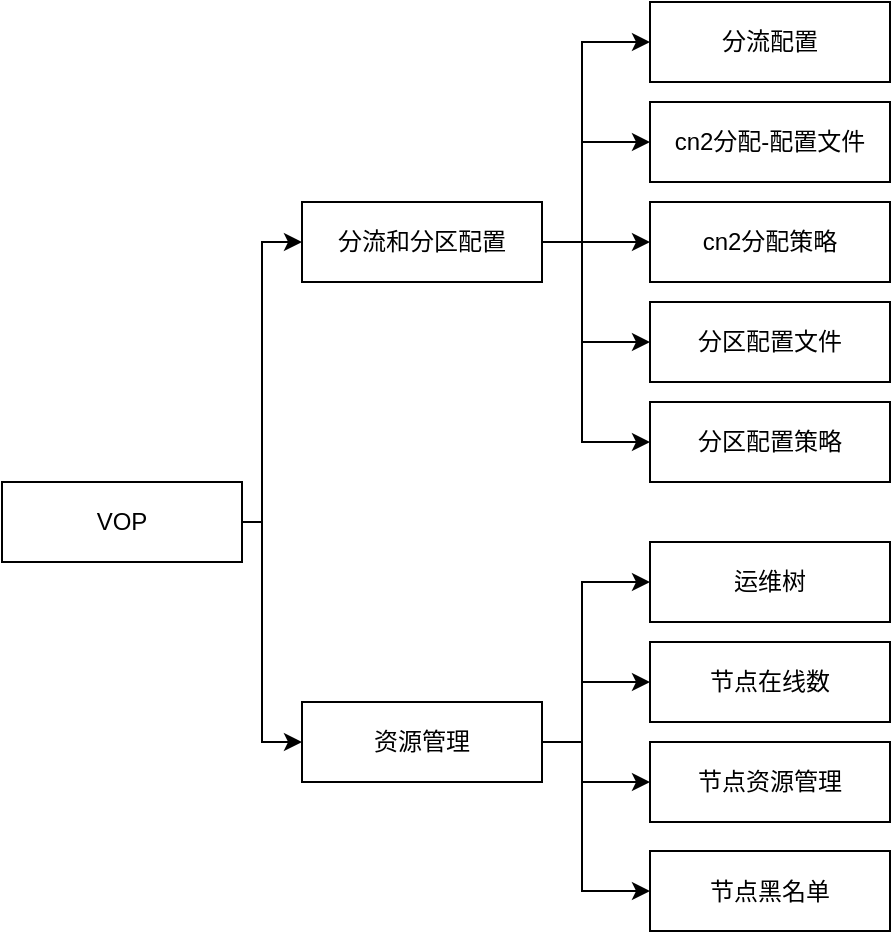 <mxfile version="14.8.0" type="github">
  <diagram id="YNfQ12_H4-abK58z41uk" name="Page-1">
    <mxGraphModel dx="1422" dy="762" grid="1" gridSize="10" guides="1" tooltips="1" connect="1" arrows="1" fold="1" page="1" pageScale="1" pageWidth="827" pageHeight="1169" math="0" shadow="0">
      <root>
        <mxCell id="0" />
        <mxCell id="1" parent="0" />
        <mxCell id="9xCUj37M5p90MkXv-arF-14" style="edgeStyle=orthogonalEdgeStyle;rounded=0;orthogonalLoop=1;jettySize=auto;html=1;entryX=0;entryY=0.5;entryDx=0;entryDy=0;" edge="1" parent="1" source="9xCUj37M5p90MkXv-arF-1" target="9xCUj37M5p90MkXv-arF-2">
          <mxGeometry relative="1" as="geometry">
            <Array as="points">
              <mxPoint x="140" y="450" />
              <mxPoint x="140" y="310" />
            </Array>
          </mxGeometry>
        </mxCell>
        <mxCell id="9xCUj37M5p90MkXv-arF-15" style="edgeStyle=orthogonalEdgeStyle;rounded=0;orthogonalLoop=1;jettySize=auto;html=1;exitX=1;exitY=0.5;exitDx=0;exitDy=0;entryX=0;entryY=0.5;entryDx=0;entryDy=0;" edge="1" parent="1" source="9xCUj37M5p90MkXv-arF-1" target="9xCUj37M5p90MkXv-arF-3">
          <mxGeometry relative="1" as="geometry">
            <Array as="points">
              <mxPoint x="140" y="450" />
              <mxPoint x="140" y="560" />
            </Array>
          </mxGeometry>
        </mxCell>
        <mxCell id="9xCUj37M5p90MkXv-arF-1" value="VOP" style="rounded=0;whiteSpace=wrap;html=1;" vertex="1" parent="1">
          <mxGeometry x="10" y="430" width="120" height="40" as="geometry" />
        </mxCell>
        <mxCell id="9xCUj37M5p90MkXv-arF-17" style="edgeStyle=orthogonalEdgeStyle;rounded=0;orthogonalLoop=1;jettySize=auto;html=1;exitX=1;exitY=0.5;exitDx=0;exitDy=0;entryX=0;entryY=0.5;entryDx=0;entryDy=0;" edge="1" parent="1" source="9xCUj37M5p90MkXv-arF-2" target="9xCUj37M5p90MkXv-arF-5">
          <mxGeometry relative="1" as="geometry">
            <Array as="points">
              <mxPoint x="300" y="310" />
              <mxPoint x="300" y="260" />
            </Array>
          </mxGeometry>
        </mxCell>
        <mxCell id="9xCUj37M5p90MkXv-arF-19" style="edgeStyle=orthogonalEdgeStyle;rounded=0;orthogonalLoop=1;jettySize=auto;html=1;exitX=1;exitY=0.5;exitDx=0;exitDy=0;entryX=0;entryY=0.5;entryDx=0;entryDy=0;" edge="1" parent="1" source="9xCUj37M5p90MkXv-arF-2" target="9xCUj37M5p90MkXv-arF-8">
          <mxGeometry relative="1" as="geometry">
            <Array as="points">
              <mxPoint x="300" y="310" />
              <mxPoint x="300" y="410" />
            </Array>
          </mxGeometry>
        </mxCell>
        <mxCell id="9xCUj37M5p90MkXv-arF-20" style="edgeStyle=orthogonalEdgeStyle;rounded=0;orthogonalLoop=1;jettySize=auto;html=1;exitX=1;exitY=0.5;exitDx=0;exitDy=0;entryX=0;entryY=0.5;entryDx=0;entryDy=0;" edge="1" parent="1" source="9xCUj37M5p90MkXv-arF-2" target="9xCUj37M5p90MkXv-arF-4">
          <mxGeometry relative="1" as="geometry">
            <Array as="points">
              <mxPoint x="300" y="310" />
              <mxPoint x="300" y="210" />
            </Array>
          </mxGeometry>
        </mxCell>
        <mxCell id="9xCUj37M5p90MkXv-arF-27" style="edgeStyle=orthogonalEdgeStyle;rounded=0;orthogonalLoop=1;jettySize=auto;html=1;exitX=1;exitY=0.5;exitDx=0;exitDy=0;entryX=0;entryY=0.5;entryDx=0;entryDy=0;" edge="1" parent="1" source="9xCUj37M5p90MkXv-arF-2" target="9xCUj37M5p90MkXv-arF-6">
          <mxGeometry relative="1" as="geometry" />
        </mxCell>
        <mxCell id="9xCUj37M5p90MkXv-arF-28" style="edgeStyle=orthogonalEdgeStyle;rounded=0;orthogonalLoop=1;jettySize=auto;html=1;exitX=1;exitY=0.5;exitDx=0;exitDy=0;entryX=0;entryY=0.5;entryDx=0;entryDy=0;" edge="1" parent="1" source="9xCUj37M5p90MkXv-arF-2" target="9xCUj37M5p90MkXv-arF-7">
          <mxGeometry relative="1" as="geometry">
            <Array as="points">
              <mxPoint x="300" y="310" />
              <mxPoint x="300" y="360" />
            </Array>
          </mxGeometry>
        </mxCell>
        <mxCell id="9xCUj37M5p90MkXv-arF-2" value="分流和分区配置" style="rounded=0;whiteSpace=wrap;html=1;" vertex="1" parent="1">
          <mxGeometry x="160" y="290" width="120" height="40" as="geometry" />
        </mxCell>
        <mxCell id="9xCUj37M5p90MkXv-arF-21" style="edgeStyle=orthogonalEdgeStyle;rounded=0;orthogonalLoop=1;jettySize=auto;html=1;exitX=1;exitY=0.5;exitDx=0;exitDy=0;entryX=0;entryY=0.5;entryDx=0;entryDy=0;" edge="1" parent="1" source="9xCUj37M5p90MkXv-arF-3" target="9xCUj37M5p90MkXv-arF-9">
          <mxGeometry relative="1" as="geometry">
            <Array as="points">
              <mxPoint x="300" y="560" />
              <mxPoint x="300" y="480" />
            </Array>
          </mxGeometry>
        </mxCell>
        <mxCell id="9xCUj37M5p90MkXv-arF-24" style="edgeStyle=orthogonalEdgeStyle;rounded=0;orthogonalLoop=1;jettySize=auto;html=1;exitX=1;exitY=0.5;exitDx=0;exitDy=0;entryX=0;entryY=0.5;entryDx=0;entryDy=0;" edge="1" parent="1" source="9xCUj37M5p90MkXv-arF-3" target="9xCUj37M5p90MkXv-arF-12">
          <mxGeometry relative="1" as="geometry">
            <Array as="points">
              <mxPoint x="300" y="560" />
              <mxPoint x="300" y="635" />
            </Array>
          </mxGeometry>
        </mxCell>
        <mxCell id="9xCUj37M5p90MkXv-arF-29" style="edgeStyle=orthogonalEdgeStyle;rounded=0;orthogonalLoop=1;jettySize=auto;html=1;exitX=1;exitY=0.5;exitDx=0;exitDy=0;" edge="1" parent="1" source="9xCUj37M5p90MkXv-arF-3" target="9xCUj37M5p90MkXv-arF-10">
          <mxGeometry relative="1" as="geometry">
            <Array as="points">
              <mxPoint x="300" y="560" />
              <mxPoint x="300" y="530" />
            </Array>
          </mxGeometry>
        </mxCell>
        <mxCell id="9xCUj37M5p90MkXv-arF-30" style="edgeStyle=orthogonalEdgeStyle;rounded=0;orthogonalLoop=1;jettySize=auto;html=1;exitX=1;exitY=0.5;exitDx=0;exitDy=0;entryX=0;entryY=0.5;entryDx=0;entryDy=0;" edge="1" parent="1" source="9xCUj37M5p90MkXv-arF-3" target="9xCUj37M5p90MkXv-arF-11">
          <mxGeometry relative="1" as="geometry">
            <Array as="points">
              <mxPoint x="300" y="560" />
              <mxPoint x="300" y="580" />
            </Array>
          </mxGeometry>
        </mxCell>
        <mxCell id="9xCUj37M5p90MkXv-arF-3" value="资源管理" style="rounded=0;whiteSpace=wrap;html=1;" vertex="1" parent="1">
          <mxGeometry x="160" y="540" width="120" height="40" as="geometry" />
        </mxCell>
        <mxCell id="9xCUj37M5p90MkXv-arF-4" value="分流配置" style="rounded=0;whiteSpace=wrap;html=1;" vertex="1" parent="1">
          <mxGeometry x="334" y="190" width="120" height="40" as="geometry" />
        </mxCell>
        <mxCell id="9xCUj37M5p90MkXv-arF-5" value="cn2分配-配置文件" style="rounded=0;whiteSpace=wrap;html=1;" vertex="1" parent="1">
          <mxGeometry x="334" y="240" width="120" height="40" as="geometry" />
        </mxCell>
        <mxCell id="9xCUj37M5p90MkXv-arF-6" value="cn2分配策略" style="rounded=0;whiteSpace=wrap;html=1;" vertex="1" parent="1">
          <mxGeometry x="334" y="290" width="120" height="40" as="geometry" />
        </mxCell>
        <mxCell id="9xCUj37M5p90MkXv-arF-7" value="分区配置文件" style="rounded=0;whiteSpace=wrap;html=1;" vertex="1" parent="1">
          <mxGeometry x="334" y="340" width="120" height="40" as="geometry" />
        </mxCell>
        <mxCell id="9xCUj37M5p90MkXv-arF-8" value="分区配置策略" style="rounded=0;whiteSpace=wrap;html=1;" vertex="1" parent="1">
          <mxGeometry x="334" y="390" width="120" height="40" as="geometry" />
        </mxCell>
        <mxCell id="9xCUj37M5p90MkXv-arF-9" value="运维树" style="rounded=0;whiteSpace=wrap;html=1;" vertex="1" parent="1">
          <mxGeometry x="334" y="460" width="120" height="40" as="geometry" />
        </mxCell>
        <mxCell id="9xCUj37M5p90MkXv-arF-10" value="节点在线数" style="rounded=0;whiteSpace=wrap;html=1;" vertex="1" parent="1">
          <mxGeometry x="334" y="510" width="120" height="40" as="geometry" />
        </mxCell>
        <mxCell id="9xCUj37M5p90MkXv-arF-11" value="节点资源管理" style="rounded=0;whiteSpace=wrap;html=1;" vertex="1" parent="1">
          <mxGeometry x="334" y="560" width="120" height="40" as="geometry" />
        </mxCell>
        <mxCell id="9xCUj37M5p90MkXv-arF-12" value="节点黑名单" style="rounded=0;whiteSpace=wrap;html=1;" vertex="1" parent="1">
          <mxGeometry x="334" y="614.5" width="120" height="40" as="geometry" />
        </mxCell>
      </root>
    </mxGraphModel>
  </diagram>
</mxfile>
